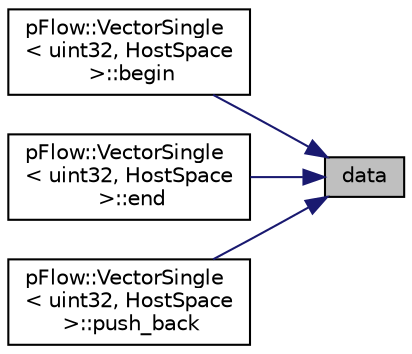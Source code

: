 digraph "data"
{
 // LATEX_PDF_SIZE
  edge [fontname="Helvetica",fontsize="10",labelfontname="Helvetica",labelfontsize="10"];
  node [fontname="Helvetica",fontsize="10",shape=record];
  rankdir="RL";
  Node1 [label="data",height=0.2,width=0.4,color="black", fillcolor="grey75", style="filled", fontcolor="black",tooltip=" "];
  Node1 -> Node2 [dir="back",color="midnightblue",fontsize="10",style="solid",fontname="Helvetica"];
  Node2 [label="pFlow::VectorSingle\l\< uint32, HostSpace\l \>::begin",height=0.2,width=0.4,color="black", fillcolor="white", style="filled",URL="$classpFlow_1_1VectorSingle.html#ae3d8202abe615516f83cb5ea83caf236",tooltip="Return begin iterator. It works when devices is host accessible."];
  Node1 -> Node3 [dir="back",color="midnightblue",fontsize="10",style="solid",fontname="Helvetica"];
  Node3 [label="pFlow::VectorSingle\l\< uint32, HostSpace\l \>::end",height=0.2,width=0.4,color="black", fillcolor="white", style="filled",URL="$classpFlow_1_1VectorSingle.html#a881a076efc5bc7d6ea82520cbe99ce02",tooltip="Return end iterator. it works when host is accessible."];
  Node1 -> Node4 [dir="back",color="midnightblue",fontsize="10",style="solid",fontname="Helvetica"];
  Node4 [label="pFlow::VectorSingle\l\< uint32, HostSpace\l \>::push_back",height=0.2,width=0.4,color="black", fillcolor="white", style="filled",URL="$classpFlow_1_1VectorSingle.html#a5a0d79d360a405dae59d3972a9ad61d6",tooltip="push a new element at the end (host call only) resize if necessary and works on host accessible vecto..."];
}
